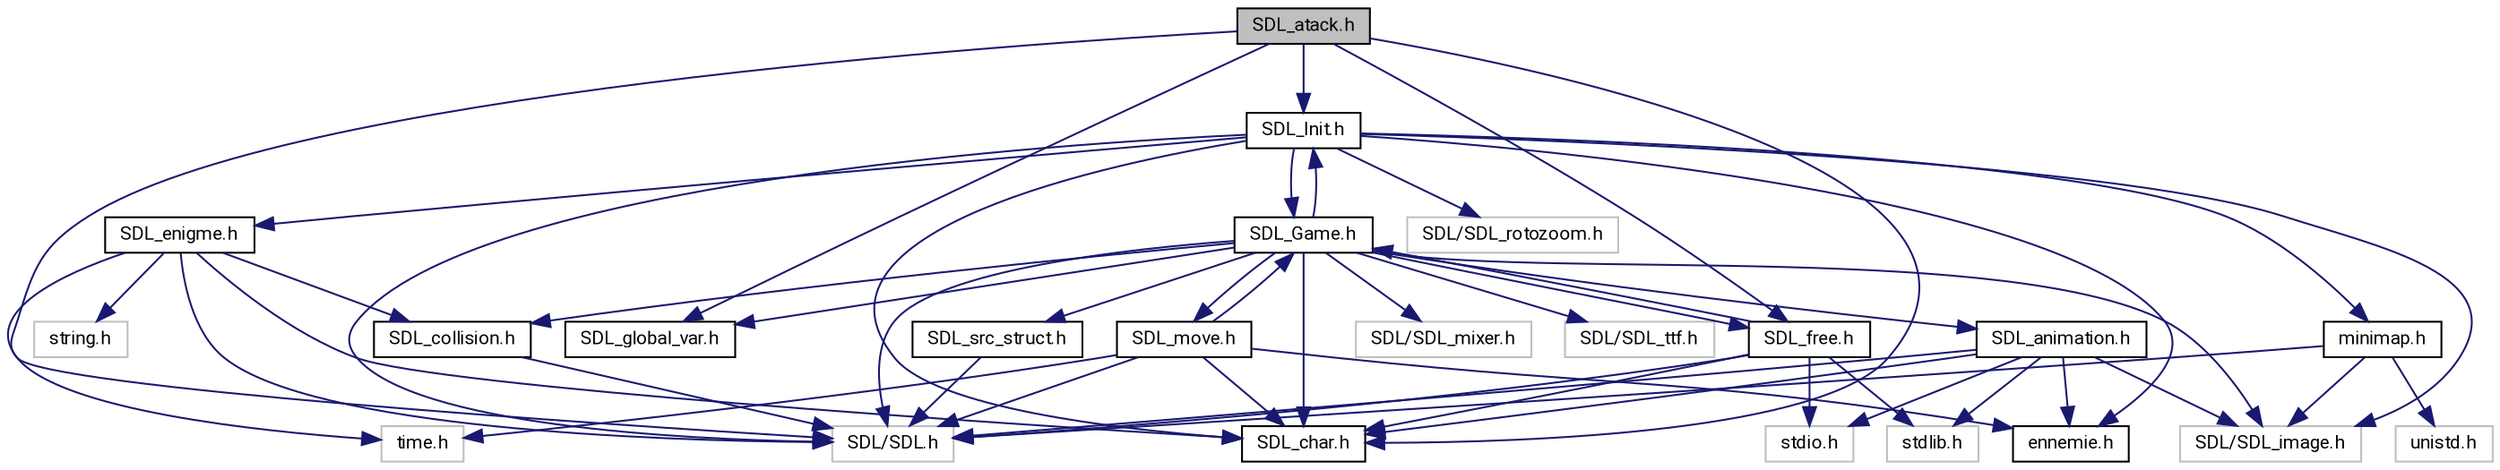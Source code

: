 digraph "SDL_atack.h"
{
 // LATEX_PDF_SIZE
  edge [fontname="Roboto",fontsize="10",labelfontname="Roboto",labelfontsize="10"];
  node [fontname="Roboto",fontsize="10",shape=record];
  Node0 [label="SDL_atack.h",height=0.2,width=0.4,color="black", fillcolor="grey75", style="filled", fontcolor="black",tooltip=" "];
  Node0 -> Node1 [color="midnightblue",fontsize="10",style="solid",fontname="Roboto"];
  Node1 [label="SDL_global_var.h",height=0.2,width=0.4,color="black", fillcolor="white", style="filled",URL="$SDL__global__var_8h.html",tooltip=" "];
  Node0 -> Node2 [color="midnightblue",fontsize="10",style="solid",fontname="Roboto"];
  Node2 [label="SDL_Init.h",height=0.2,width=0.4,color="black", fillcolor="white", style="filled",URL="$SDL__Init_8h.html",tooltip=" "];
  Node2 -> Node3 [color="midnightblue",fontsize="10",style="solid",fontname="Roboto"];
  Node3 [label="SDL/SDL.h",height=0.2,width=0.4,color="grey75", fillcolor="white", style="filled",tooltip=" "];
  Node2 -> Node4 [color="midnightblue",fontsize="10",style="solid",fontname="Roboto"];
  Node4 [label="SDL/SDL_image.h",height=0.2,width=0.4,color="grey75", fillcolor="white", style="filled",tooltip=" "];
  Node2 -> Node5 [color="midnightblue",fontsize="10",style="solid",fontname="Roboto"];
  Node5 [label="SDL_char.h",height=0.2,width=0.4,color="black", fillcolor="white", style="filled",URL="$SDL__char_8h.html",tooltip=" "];
  Node2 -> Node6 [color="midnightblue",fontsize="10",style="solid",fontname="Roboto"];
  Node6 [label="SDL_enigme.h",height=0.2,width=0.4,color="black", fillcolor="white", style="filled",URL="$SDL__enigme_8h.html",tooltip=" "];
  Node6 -> Node7 [color="midnightblue",fontsize="10",style="solid",fontname="Roboto"];
  Node7 [label="string.h",height=0.2,width=0.4,color="grey75", fillcolor="white", style="filled",tooltip=" "];
  Node6 -> Node3 [color="midnightblue",fontsize="10",style="solid",fontname="Roboto"];
  Node6 -> Node8 [color="midnightblue",fontsize="10",style="solid",fontname="Roboto"];
  Node8 [label="time.h",height=0.2,width=0.4,color="grey75", fillcolor="white", style="filled",tooltip=" "];
  Node6 -> Node5 [color="midnightblue",fontsize="10",style="solid",fontname="Roboto"];
  Node6 -> Node9 [color="midnightblue",fontsize="10",style="solid",fontname="Roboto"];
  Node9 [label="SDL_collision.h",height=0.2,width=0.4,color="black", fillcolor="white", style="filled",URL="$SDL__collision_8h.html",tooltip=" "];
  Node9 -> Node3 [color="midnightblue",fontsize="10",style="solid",fontname="Roboto"];
  Node2 -> Node10 [color="midnightblue",fontsize="10",style="solid",fontname="Roboto"];
  Node10 [label="SDL_Game.h",height=0.2,width=0.4,color="black", fillcolor="white", style="filled",URL="$SDL__Game_8h.html",tooltip=" "];
  Node10 -> Node3 [color="midnightblue",fontsize="10",style="solid",fontname="Roboto"];
  Node10 -> Node4 [color="midnightblue",fontsize="10",style="solid",fontname="Roboto"];
  Node10 -> Node11 [color="midnightblue",fontsize="10",style="solid",fontname="Roboto"];
  Node11 [label="SDL/SDL_mixer.h",height=0.2,width=0.4,color="grey75", fillcolor="white", style="filled",tooltip=" "];
  Node10 -> Node12 [color="midnightblue",fontsize="10",style="solid",fontname="Roboto"];
  Node12 [label="SDL/SDL_ttf.h",height=0.2,width=0.4,color="grey75", fillcolor="white", style="filled",tooltip=" "];
  Node10 -> Node13 [color="midnightblue",fontsize="10",style="solid",fontname="Roboto"];
  Node13 [label="SDL_src_struct.h",height=0.2,width=0.4,color="black", fillcolor="white", style="filled",URL="$SDL__src__struct_8h.html",tooltip=" "];
  Node13 -> Node3 [color="midnightblue",fontsize="10",style="solid",fontname="Roboto"];
  Node10 -> Node5 [color="midnightblue",fontsize="10",style="solid",fontname="Roboto"];
  Node10 -> Node14 [color="midnightblue",fontsize="10",style="solid",fontname="Roboto"];
  Node14 [label="SDL_move.h",height=0.2,width=0.4,color="black", fillcolor="white", style="filled",URL="$SDL__move_8h.html",tooltip=" "];
  Node14 -> Node8 [color="midnightblue",fontsize="10",style="solid",fontname="Roboto"];
  Node14 -> Node3 [color="midnightblue",fontsize="10",style="solid",fontname="Roboto"];
  Node14 -> Node5 [color="midnightblue",fontsize="10",style="solid",fontname="Roboto"];
  Node14 -> Node10 [color="midnightblue",fontsize="10",style="solid",fontname="Roboto"];
  Node14 -> Node15 [color="midnightblue",fontsize="10",style="solid",fontname="Roboto"];
  Node15 [label="ennemie.h",height=0.2,width=0.4,color="black", fillcolor="white", style="filled",URL="$ennemie_8h.html",tooltip=" "];
  Node10 -> Node16 [color="midnightblue",fontsize="10",style="solid",fontname="Roboto"];
  Node16 [label="SDL_animation.h",height=0.2,width=0.4,color="black", fillcolor="white", style="filled",URL="$SDL__animation_8h.html",tooltip=" "];
  Node16 -> Node3 [color="midnightblue",fontsize="10",style="solid",fontname="Roboto"];
  Node16 -> Node4 [color="midnightblue",fontsize="10",style="solid",fontname="Roboto"];
  Node16 -> Node17 [color="midnightblue",fontsize="10",style="solid",fontname="Roboto"];
  Node17 [label="stdlib.h",height=0.2,width=0.4,color="grey75", fillcolor="white", style="filled",tooltip=" "];
  Node16 -> Node18 [color="midnightblue",fontsize="10",style="solid",fontname="Roboto"];
  Node18 [label="stdio.h",height=0.2,width=0.4,color="grey75", fillcolor="white", style="filled",tooltip=" "];
  Node16 -> Node5 [color="midnightblue",fontsize="10",style="solid",fontname="Roboto"];
  Node16 -> Node15 [color="midnightblue",fontsize="10",style="solid",fontname="Roboto"];
  Node10 -> Node9 [color="midnightblue",fontsize="10",style="solid",fontname="Roboto"];
  Node10 -> Node19 [color="midnightblue",fontsize="10",style="solid",fontname="Roboto"];
  Node19 [label="SDL_free.h",height=0.2,width=0.4,color="black", fillcolor="white", style="filled",URL="$SDL__free_8h.html",tooltip=" "];
  Node19 -> Node3 [color="midnightblue",fontsize="10",style="solid",fontname="Roboto"];
  Node19 -> Node17 [color="midnightblue",fontsize="10",style="solid",fontname="Roboto"];
  Node19 -> Node18 [color="midnightblue",fontsize="10",style="solid",fontname="Roboto"];
  Node19 -> Node5 [color="midnightblue",fontsize="10",style="solid",fontname="Roboto"];
  Node19 -> Node10 [color="midnightblue",fontsize="10",style="solid",fontname="Roboto"];
  Node10 -> Node2 [color="midnightblue",fontsize="10",style="solid",fontname="Roboto"];
  Node10 -> Node1 [color="midnightblue",fontsize="10",style="solid",fontname="Roboto"];
  Node2 -> Node15 [color="midnightblue",fontsize="10",style="solid",fontname="Roboto"];
  Node2 -> Node20 [color="midnightblue",fontsize="10",style="solid",fontname="Roboto"];
  Node20 [label="minimap.h",height=0.2,width=0.4,color="black", fillcolor="white", style="filled",URL="$minimap_8h.html",tooltip=" "];
  Node20 -> Node3 [color="midnightblue",fontsize="10",style="solid",fontname="Roboto"];
  Node20 -> Node4 [color="midnightblue",fontsize="10",style="solid",fontname="Roboto"];
  Node20 -> Node21 [color="midnightblue",fontsize="10",style="solid",fontname="Roboto"];
  Node21 [label="unistd.h",height=0.2,width=0.4,color="grey75", fillcolor="white", style="filled",tooltip=" "];
  Node2 -> Node22 [color="midnightblue",fontsize="10",style="solid",fontname="Roboto"];
  Node22 [label="SDL/SDL_rotozoom.h",height=0.2,width=0.4,color="grey75", fillcolor="white", style="filled",tooltip=" "];
  Node0 -> Node19 [color="midnightblue",fontsize="10",style="solid",fontname="Roboto"];
  Node0 -> Node5 [color="midnightblue",fontsize="10",style="solid",fontname="Roboto"];
  Node0 -> Node3 [color="midnightblue",fontsize="10",style="solid",fontname="Roboto"];
}
